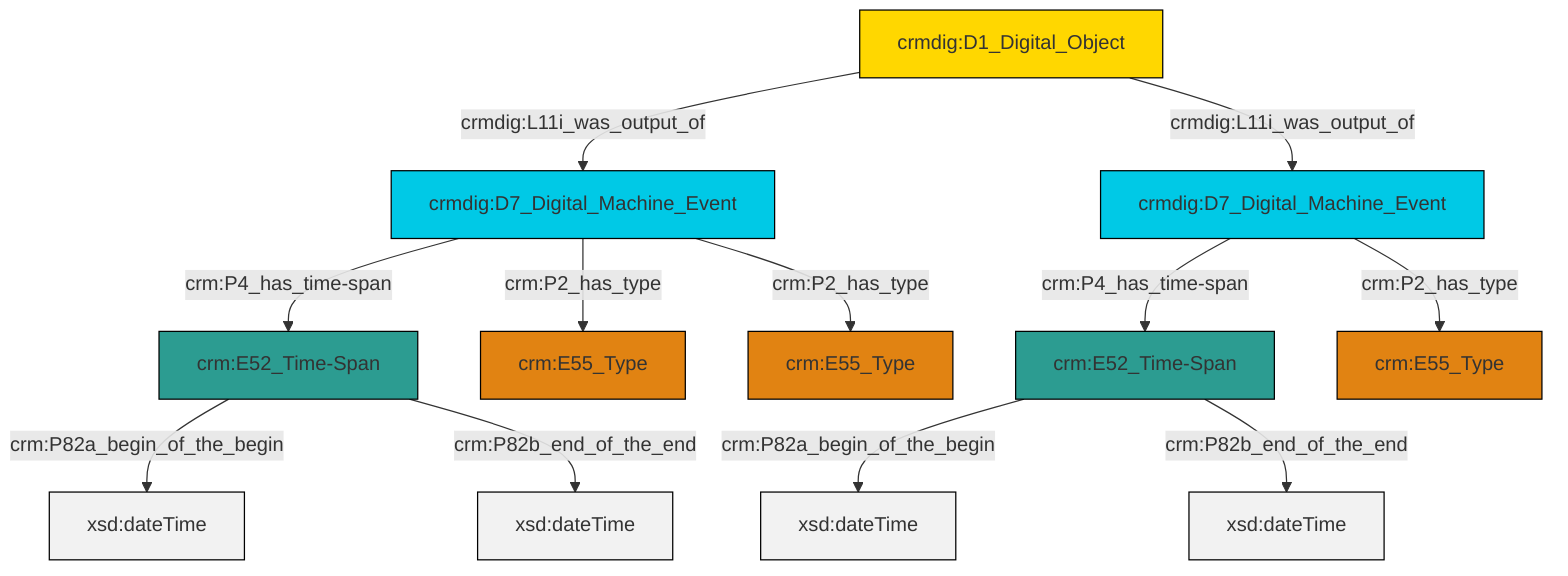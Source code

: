 graph TD
classDef Literal fill:#f2f2f2,stroke:#000000;
classDef CRM_Entity fill:#FFFFFF,stroke:#000000;
classDef Temporal_Entity fill:#00C9E6, stroke:#000000;
classDef Type fill:#E18312, stroke:#000000;
classDef Time-Span fill:#2C9C91, stroke:#000000;
classDef Appellation fill:#FFEB7F, stroke:#000000;
classDef Place fill:#008836, stroke:#000000;
classDef Persistent_Item fill:#B266B2, stroke:#000000;
classDef Conceptual_Object fill:#FFD700, stroke:#000000;
classDef Physical_Thing fill:#D2B48C, stroke:#000000;
classDef Actor fill:#f58aad, stroke:#000000;
classDef PC_Classes fill:#4ce600, stroke:#000000;
classDef Multi fill:#cccccc,stroke:#000000;

0["crmdig:D7_Digital_Machine_Event"]:::Temporal_Entity -->|crm:P4_has_time-span| 4["crm:E52_Time-Span"]:::Time-Span
0["crmdig:D7_Digital_Machine_Event"]:::Temporal_Entity -->|crm:P2_has_type| 5["crm:E55_Type"]:::Type
0["crmdig:D7_Digital_Machine_Event"]:::Temporal_Entity -->|crm:P2_has_type| 6["crm:E55_Type"]:::Type
4["crm:E52_Time-Span"]:::Time-Span -->|crm:P82a_begin_of_the_begin| 7[xsd:dateTime]:::Literal
9["crmdig:D1_Digital_Object"]:::Conceptual_Object -->|crmdig:L11i_was_output_of| 0["crmdig:D7_Digital_Machine_Event"]:::Temporal_Entity
2["crm:E52_Time-Span"]:::Time-Span -->|crm:P82a_begin_of_the_begin| 10[xsd:dateTime]:::Literal
2["crm:E52_Time-Span"]:::Time-Span -->|crm:P82b_end_of_the_end| 13[xsd:dateTime]:::Literal
9["crmdig:D1_Digital_Object"]:::Conceptual_Object -->|crmdig:L11i_was_output_of| 14["crmdig:D7_Digital_Machine_Event"]:::Temporal_Entity
4["crm:E52_Time-Span"]:::Time-Span -->|crm:P82b_end_of_the_end| 16[xsd:dateTime]:::Literal
14["crmdig:D7_Digital_Machine_Event"]:::Temporal_Entity -->|crm:P4_has_time-span| 2["crm:E52_Time-Span"]:::Time-Span
14["crmdig:D7_Digital_Machine_Event"]:::Temporal_Entity -->|crm:P2_has_type| 17["crm:E55_Type"]:::Type